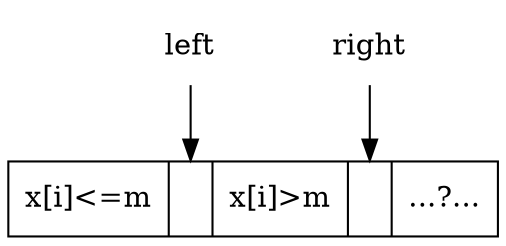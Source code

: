 digraph G{
	node[shape=record]
	n[label=" x[i]\<=m |<l>| x[i]\>m |<r>| ...?... "];
	left[style=filled, color=white];
	right[style=filled, color=white];
	left->n:l;
	right->n:r;
}
